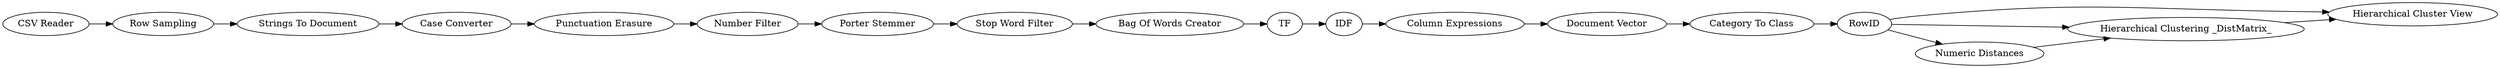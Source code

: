 digraph {
	7 -> 8
	4 -> 5
	8 -> 9
	13 -> 14
	15 -> 18
	2 -> 3
	12 -> 13
	14 -> 15
	11 -> 12
	17 -> 18
	1 -> 2
	10 -> 11
	15 -> 16
	15 -> 17
	6 -> 7
	3 -> 4
	5 -> 6
	9 -> 10
	16 -> 17
	5 [label="Punctuation Erasure"]
	16 [label="Numeric Distances"]
	14 [label="Category To Class"]
	13 [label="Document Vector"]
	1 [label="CSV Reader"]
	7 [label="Porter Stemmer"]
	9 [label="Bag Of Words Creator"]
	11 [label=IDF]
	4 [label="Case Converter"]
	18 [label="Hierarchical Cluster View"]
	6 [label="Number Filter"]
	8 [label="Stop Word Filter"]
	15 [label=RowID]
	12 [label="Column Expressions"]
	17 [label="Hierarchical Clustering _DistMatrix_"]
	3 [label="Strings To Document"]
	2 [label="Row Sampling"]
	10 [label=TF]
	rankdir=LR
}
